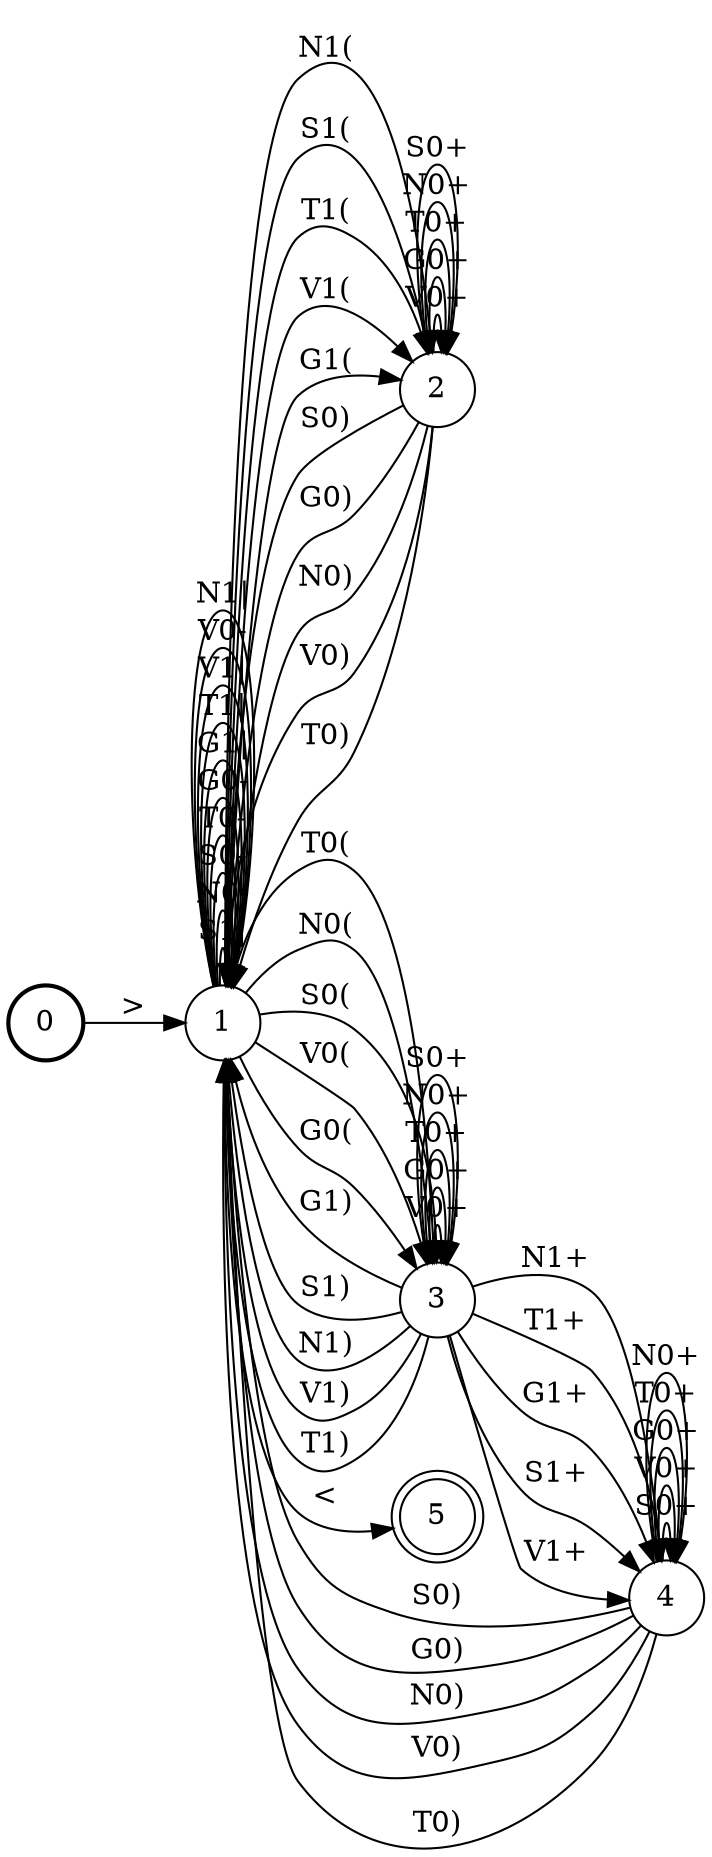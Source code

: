 digraph G {
rankdir=LR;
node [shape=circle]
0 [style=bold label="0"]
1 [label="1"]
2 [label="2"]
3 [label="3"]
4 [label="4"]
5 [shape=doublecircle label="5"]
1 -> 3 [label="T0("]
1 -> 1 [label="S1|"]
4 -> 4 [label="S0+"]
2 -> 1 [label="S0)"]
4 -> 1 [label="S0)"]
3 -> 4 [label="N1+"]
3 -> 4 [label="T1+"]
1 -> 1 [label="N0-"]
2 -> 2 [label="V0+"]
1 -> 5 [label="<"]
3 -> 3 [label="V0+"]
0 -> 1 [label=">"]
4 -> 4 [label="V0+"]
1 -> 2 [label="N1("]
3 -> 1 [label="G1)"]
1 -> 2 [label="S1("]
3 -> 4 [label="G1+"]
3 -> 3 [label="G0+"]
1 -> 1 [label="S0-"]
4 -> 4 [label="G0+"]
1 -> 3 [label="N0("]
2 -> 1 [label="G0)"]
1 -> 3 [label="S0("]
4 -> 1 [label="G0)"]
3 -> 4 [label="S1+"]
2 -> 2 [label="G0+"]
2 -> 2 [label="T0+"]
2 -> 2 [label="N0+"]
3 -> 3 [label="T0+"]
2 -> 2 [label="S0+"]
3 -> 3 [label="N0+"]
4 -> 4 [label="T0+"]
4 -> 4 [label="N0+"]
2 -> 1 [label="N0)"]
1 -> 2 [label="T1("]
4 -> 1 [label="N0)"]
1 -> 3 [label="V0("]
1 -> 1 [label="T0-"]
1 -> 1 [label="G0-"]
3 -> 1 [label="S1)"]
3 -> 3 [label="S0+"]
1 -> 1 [label="G1|"]
2 -> 1 [label="V0)"]
1 -> 2 [label="V1("]
4 -> 1 [label="V0)"]
3 -> 1 [label="N1)"]
1 -> 1 [label="T1|"]
1 -> 1 [label="V1|"]
2 -> 1 [label="T0)"]
3 -> 4 [label="V1+"]
4 -> 1 [label="T0)"]
3 -> 1 [label="V1)"]
1 -> 1 [label="V0-"]
1 -> 3 [label="G0("]
3 -> 1 [label="T1)"]
1 -> 2 [label="G1("]
1 -> 1 [label="N1|"]
}
